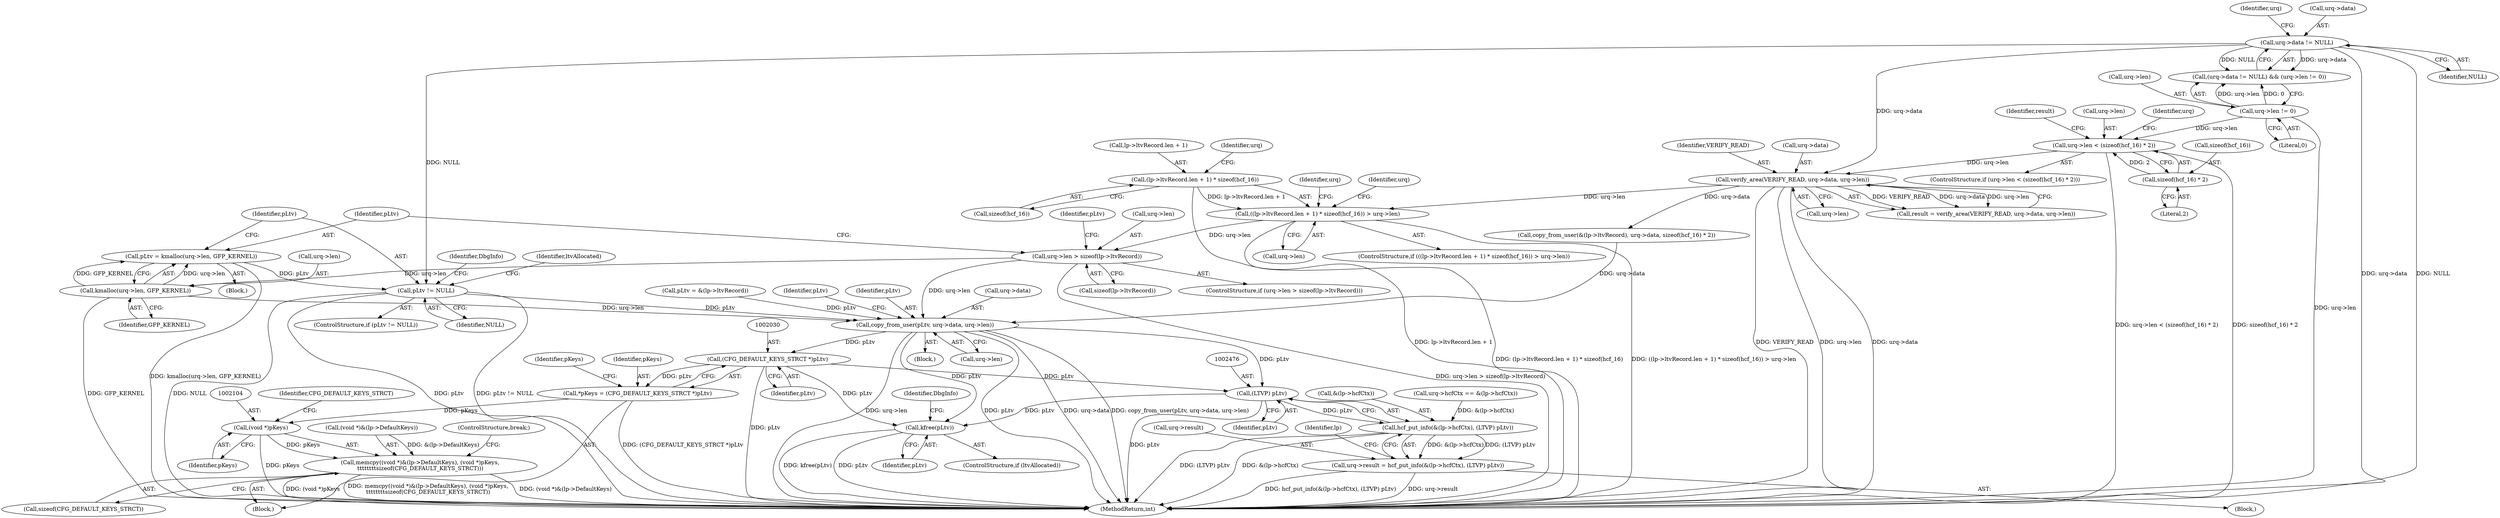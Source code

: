 digraph "0_linux_b5e2f339865fb443107e5b10603e53bbc92dc054_0@pointer" {
"1000359" [label="(Call,pLtv != NULL)"];
"1000351" [label="(Call,pLtv = kmalloc(urq->len, GFP_KERNEL))"];
"1000353" [label="(Call,kmalloc(urq->len, GFP_KERNEL))"];
"1000342" [label="(Call,urq->len > sizeof(lp->ltvRecord))"];
"1000306" [label="(Call,((lp->ltvRecord.len + 1) * sizeof(hcf_16)) > urq->len)"];
"1000307" [label="(Call,(lp->ltvRecord.len + 1) * sizeof(hcf_16))"];
"1000268" [label="(Call,verify_area(VERIFY_READ, urq->data, urq->len))"];
"1000222" [label="(Call,urq->data != NULL)"];
"1000234" [label="(Call,urq->len < (sizeof(hcf_16) * 2))"];
"1000227" [label="(Call,urq->len != 0)"];
"1000238" [label="(Call,sizeof(hcf_16) * 2)"];
"1000400" [label="(Call,copy_from_user(pLtv, urq->data, urq->len))"];
"1002029" [label="(Call,(CFG_DEFAULT_KEYS_STRCT *)pLtv)"];
"1002027" [label="(Call,*pKeys = (CFG_DEFAULT_KEYS_STRCT *)pLtv)"];
"1002103" [label="(Call,(void *)pKeys)"];
"1002096" [label="(Call,memcpy((void *)&(lp->DefaultKeys), (void *)pKeys,\n\t\t\t\t\t\t\t\tsizeof(CFG_DEFAULT_KEYS_STRCT)))"];
"1002475" [label="(Call,(LTVP) pLtv)"];
"1002470" [label="(Call,hcf_put_info(&(lp->hcfCtx), (LTVP) pLtv))"];
"1002466" [label="(Call,urq->result = hcf_put_info(&(lp->hcfCtx), (LTVP) pLtv))"];
"1002483" [label="(Call,kfree(pLtv))"];
"1000227" [label="(Call,urq->len != 0)"];
"1000315" [label="(Call,sizeof(hcf_16))"];
"1002466" [label="(Call,urq->result = hcf_put_info(&(lp->hcfCtx), (LTVP) pLtv))"];
"1000351" [label="(Call,pLtv = kmalloc(urq->len, GFP_KERNEL))"];
"1000369" [label="(Identifier,DbgInfo)"];
"1000293" [label="(Call,copy_from_user(&(lp->ltvRecord), urq->data, sizeof(hcf_16) * 2))"];
"1000395" [label="(Identifier,pLtv)"];
"1000346" [label="(Call,sizeof(lp->ltvRecord))"];
"1000307" [label="(Call,(lp->ltvRecord.len + 1) * sizeof(hcf_16))"];
"1000354" [label="(Call,urq->len)"];
"1000357" [label="(Identifier,GFP_KERNEL)"];
"1000317" [label="(Call,urq->len)"];
"1002484" [label="(Identifier,pLtv)"];
"1002481" [label="(ControlStructure,if (ltvAllocated))"];
"1000410" [label="(Identifier,pLtv)"];
"1000305" [label="(ControlStructure,if (((lp->ltvRecord.len + 1) * sizeof(hcf_16)) > urq->len))"];
"1000207" [label="(Call,urq->hcfCtx == &(lp->hcfCtx))"];
"1000273" [label="(Call,urq->len)"];
"1000350" [label="(Block,)"];
"1002517" [label="(Identifier,DbgInfo)"];
"1002387" [label="(Block,)"];
"1000401" [label="(Identifier,pLtv)"];
"1000361" [label="(Identifier,NULL)"];
"1000342" [label="(Call,urq->len > sizeof(lp->ltvRecord))"];
"1002479" [label="(Identifier,lp)"];
"1002105" [label="(Identifier,pKeys)"];
"1000323" [label="(Identifier,urq)"];
"1000353" [label="(Call,kmalloc(urq->len, GFP_KERNEL))"];
"1002470" [label="(Call,hcf_put_info(&(lp->hcfCtx), (LTVP) pLtv))"];
"1000267" [label="(Identifier,result)"];
"1000358" [label="(ControlStructure,if (pLtv != NULL))"];
"1002477" [label="(Identifier,pLtv)"];
"1000352" [label="(Identifier,pLtv)"];
"1000232" [label="(Block,)"];
"1000238" [label="(Call,sizeof(hcf_16) * 2)"];
"1000222" [label="(Call,urq->data != NULL)"];
"1000221" [label="(Call,(urq->data != NULL) && (urq->len != 0))"];
"1000341" [label="(ControlStructure,if (urq->len > sizeof(lp->ltvRecord)))"];
"1002107" [label="(Identifier,CFG_DEFAULT_KEYS_STRCT)"];
"1000359" [label="(Call,pLtv != NULL)"];
"1000400" [label="(Call,copy_from_user(pLtv, urq->data, urq->len))"];
"1002483" [label="(Call,kfree(pLtv))"];
"1002106" [label="(Call,sizeof(CFG_DEFAULT_KEYS_STRCT))"];
"1000344" [label="(Identifier,urq)"];
"1002027" [label="(Call,*pKeys = (CFG_DEFAULT_KEYS_STRCT *)pLtv)"];
"1002108" [label="(ControlStructure,break;)"];
"1000268" [label="(Call,verify_area(VERIFY_READ, urq->data, urq->len))"];
"1000306" [label="(Call,((lp->ltvRecord.len + 1) * sizeof(hcf_16)) > urq->len)"];
"1000234" [label="(Call,urq->len < (sizeof(hcf_16) * 2))"];
"1002103" [label="(Call,(void *)pKeys)"];
"1002029" [label="(Call,(CFG_DEFAULT_KEYS_STRCT *)pLtv)"];
"1000402" [label="(Call,urq->data)"];
"1002520" [label="(MethodReturn,int)"];
"1002036" [label="(Identifier,pKeys)"];
"1000226" [label="(Identifier,NULL)"];
"1002467" [label="(Call,urq->result)"];
"1000233" [label="(ControlStructure,if (urq->len < (sizeof(hcf_16) * 2)))"];
"1000241" [label="(Literal,2)"];
"1002471" [label="(Call,&(lp->hcfCtx))"];
"1000235" [label="(Call,urq->len)"];
"1002475" [label="(Call,(LTVP) pLtv)"];
"1000231" [label="(Literal,0)"];
"1000343" [label="(Call,urq->len)"];
"1000269" [label="(Identifier,VERIFY_READ)"];
"1000228" [label="(Call,urq->len)"];
"1002031" [label="(Identifier,pLtv)"];
"1002028" [label="(Identifier,pKeys)"];
"1000245" [label="(Identifier,urq)"];
"1000318" [label="(Identifier,urq)"];
"1000229" [label="(Identifier,urq)"];
"1000394" [label="(Call,pLtv = &(lp->ltvRecord))"];
"1000364" [label="(Identifier,ltvAllocated)"];
"1002097" [label="(Call,(void *)&(lp->DefaultKeys))"];
"1000360" [label="(Identifier,pLtv)"];
"1000270" [label="(Call,urq->data)"];
"1000239" [label="(Call,sizeof(hcf_16))"];
"1002096" [label="(Call,memcpy((void *)&(lp->DefaultKeys), (void *)pKeys,\n\t\t\t\t\t\t\t\tsizeof(CFG_DEFAULT_KEYS_STRCT)))"];
"1000405" [label="(Call,urq->len)"];
"1000308" [label="(Call,lp->ltvRecord.len + 1)"];
"1000266" [label="(Call,result = verify_area(VERIFY_READ, urq->data, urq->len))"];
"1000223" [label="(Call,urq->data)"];
"1002025" [label="(Block,)"];
"1000359" -> "1000358"  [label="AST: "];
"1000359" -> "1000361"  [label="CFG: "];
"1000360" -> "1000359"  [label="AST: "];
"1000361" -> "1000359"  [label="AST: "];
"1000364" -> "1000359"  [label="CFG: "];
"1000369" -> "1000359"  [label="CFG: "];
"1000359" -> "1002520"  [label="DDG: NULL"];
"1000359" -> "1002520"  [label="DDG: pLtv"];
"1000359" -> "1002520"  [label="DDG: pLtv != NULL"];
"1000351" -> "1000359"  [label="DDG: pLtv"];
"1000222" -> "1000359"  [label="DDG: NULL"];
"1000359" -> "1000400"  [label="DDG: pLtv"];
"1000351" -> "1000350"  [label="AST: "];
"1000351" -> "1000353"  [label="CFG: "];
"1000352" -> "1000351"  [label="AST: "];
"1000353" -> "1000351"  [label="AST: "];
"1000360" -> "1000351"  [label="CFG: "];
"1000351" -> "1002520"  [label="DDG: kmalloc(urq->len, GFP_KERNEL)"];
"1000353" -> "1000351"  [label="DDG: urq->len"];
"1000353" -> "1000351"  [label="DDG: GFP_KERNEL"];
"1000353" -> "1000357"  [label="CFG: "];
"1000354" -> "1000353"  [label="AST: "];
"1000357" -> "1000353"  [label="AST: "];
"1000353" -> "1002520"  [label="DDG: GFP_KERNEL"];
"1000342" -> "1000353"  [label="DDG: urq->len"];
"1000353" -> "1000400"  [label="DDG: urq->len"];
"1000342" -> "1000341"  [label="AST: "];
"1000342" -> "1000346"  [label="CFG: "];
"1000343" -> "1000342"  [label="AST: "];
"1000346" -> "1000342"  [label="AST: "];
"1000352" -> "1000342"  [label="CFG: "];
"1000395" -> "1000342"  [label="CFG: "];
"1000342" -> "1002520"  [label="DDG: urq->len > sizeof(lp->ltvRecord)"];
"1000306" -> "1000342"  [label="DDG: urq->len"];
"1000342" -> "1000400"  [label="DDG: urq->len"];
"1000306" -> "1000305"  [label="AST: "];
"1000306" -> "1000317"  [label="CFG: "];
"1000307" -> "1000306"  [label="AST: "];
"1000317" -> "1000306"  [label="AST: "];
"1000323" -> "1000306"  [label="CFG: "];
"1000344" -> "1000306"  [label="CFG: "];
"1000306" -> "1002520"  [label="DDG: (lp->ltvRecord.len + 1) * sizeof(hcf_16)"];
"1000306" -> "1002520"  [label="DDG: ((lp->ltvRecord.len + 1) * sizeof(hcf_16)) > urq->len"];
"1000307" -> "1000306"  [label="DDG: lp->ltvRecord.len + 1"];
"1000268" -> "1000306"  [label="DDG: urq->len"];
"1000307" -> "1000315"  [label="CFG: "];
"1000308" -> "1000307"  [label="AST: "];
"1000315" -> "1000307"  [label="AST: "];
"1000318" -> "1000307"  [label="CFG: "];
"1000307" -> "1002520"  [label="DDG: lp->ltvRecord.len + 1"];
"1000268" -> "1000266"  [label="AST: "];
"1000268" -> "1000273"  [label="CFG: "];
"1000269" -> "1000268"  [label="AST: "];
"1000270" -> "1000268"  [label="AST: "];
"1000273" -> "1000268"  [label="AST: "];
"1000266" -> "1000268"  [label="CFG: "];
"1000268" -> "1002520"  [label="DDG: VERIFY_READ"];
"1000268" -> "1002520"  [label="DDG: urq->len"];
"1000268" -> "1002520"  [label="DDG: urq->data"];
"1000268" -> "1000266"  [label="DDG: VERIFY_READ"];
"1000268" -> "1000266"  [label="DDG: urq->data"];
"1000268" -> "1000266"  [label="DDG: urq->len"];
"1000222" -> "1000268"  [label="DDG: urq->data"];
"1000234" -> "1000268"  [label="DDG: urq->len"];
"1000268" -> "1000293"  [label="DDG: urq->data"];
"1000222" -> "1000221"  [label="AST: "];
"1000222" -> "1000226"  [label="CFG: "];
"1000223" -> "1000222"  [label="AST: "];
"1000226" -> "1000222"  [label="AST: "];
"1000229" -> "1000222"  [label="CFG: "];
"1000221" -> "1000222"  [label="CFG: "];
"1000222" -> "1002520"  [label="DDG: urq->data"];
"1000222" -> "1002520"  [label="DDG: NULL"];
"1000222" -> "1000221"  [label="DDG: urq->data"];
"1000222" -> "1000221"  [label="DDG: NULL"];
"1000234" -> "1000233"  [label="AST: "];
"1000234" -> "1000238"  [label="CFG: "];
"1000235" -> "1000234"  [label="AST: "];
"1000238" -> "1000234"  [label="AST: "];
"1000245" -> "1000234"  [label="CFG: "];
"1000267" -> "1000234"  [label="CFG: "];
"1000234" -> "1002520"  [label="DDG: sizeof(hcf_16) * 2"];
"1000234" -> "1002520"  [label="DDG: urq->len < (sizeof(hcf_16) * 2)"];
"1000227" -> "1000234"  [label="DDG: urq->len"];
"1000238" -> "1000234"  [label="DDG: 2"];
"1000227" -> "1000221"  [label="AST: "];
"1000227" -> "1000231"  [label="CFG: "];
"1000228" -> "1000227"  [label="AST: "];
"1000231" -> "1000227"  [label="AST: "];
"1000221" -> "1000227"  [label="CFG: "];
"1000227" -> "1002520"  [label="DDG: urq->len"];
"1000227" -> "1000221"  [label="DDG: urq->len"];
"1000227" -> "1000221"  [label="DDG: 0"];
"1000238" -> "1000241"  [label="CFG: "];
"1000239" -> "1000238"  [label="AST: "];
"1000241" -> "1000238"  [label="AST: "];
"1000400" -> "1000232"  [label="AST: "];
"1000400" -> "1000405"  [label="CFG: "];
"1000401" -> "1000400"  [label="AST: "];
"1000402" -> "1000400"  [label="AST: "];
"1000405" -> "1000400"  [label="AST: "];
"1000410" -> "1000400"  [label="CFG: "];
"1000400" -> "1002520"  [label="DDG: urq->len"];
"1000400" -> "1002520"  [label="DDG: pLtv"];
"1000400" -> "1002520"  [label="DDG: urq->data"];
"1000400" -> "1002520"  [label="DDG: copy_from_user(pLtv, urq->data, urq->len)"];
"1000394" -> "1000400"  [label="DDG: pLtv"];
"1000293" -> "1000400"  [label="DDG: urq->data"];
"1000400" -> "1002029"  [label="DDG: pLtv"];
"1000400" -> "1002475"  [label="DDG: pLtv"];
"1000400" -> "1002483"  [label="DDG: pLtv"];
"1002029" -> "1002027"  [label="AST: "];
"1002029" -> "1002031"  [label="CFG: "];
"1002030" -> "1002029"  [label="AST: "];
"1002031" -> "1002029"  [label="AST: "];
"1002027" -> "1002029"  [label="CFG: "];
"1002029" -> "1002520"  [label="DDG: pLtv"];
"1002029" -> "1002027"  [label="DDG: pLtv"];
"1002029" -> "1002475"  [label="DDG: pLtv"];
"1002029" -> "1002483"  [label="DDG: pLtv"];
"1002027" -> "1002025"  [label="AST: "];
"1002028" -> "1002027"  [label="AST: "];
"1002036" -> "1002027"  [label="CFG: "];
"1002027" -> "1002520"  [label="DDG: (CFG_DEFAULT_KEYS_STRCT *)pLtv"];
"1002027" -> "1002103"  [label="DDG: pKeys"];
"1002103" -> "1002096"  [label="AST: "];
"1002103" -> "1002105"  [label="CFG: "];
"1002104" -> "1002103"  [label="AST: "];
"1002105" -> "1002103"  [label="AST: "];
"1002107" -> "1002103"  [label="CFG: "];
"1002103" -> "1002520"  [label="DDG: pKeys"];
"1002103" -> "1002096"  [label="DDG: pKeys"];
"1002096" -> "1002025"  [label="AST: "];
"1002096" -> "1002106"  [label="CFG: "];
"1002097" -> "1002096"  [label="AST: "];
"1002106" -> "1002096"  [label="AST: "];
"1002108" -> "1002096"  [label="CFG: "];
"1002096" -> "1002520"  [label="DDG: (void *)&(lp->DefaultKeys)"];
"1002096" -> "1002520"  [label="DDG: (void *)pKeys"];
"1002096" -> "1002520"  [label="DDG: memcpy((void *)&(lp->DefaultKeys), (void *)pKeys,\n\t\t\t\t\t\t\t\tsizeof(CFG_DEFAULT_KEYS_STRCT))"];
"1002097" -> "1002096"  [label="DDG: &(lp->DefaultKeys)"];
"1002475" -> "1002470"  [label="AST: "];
"1002475" -> "1002477"  [label="CFG: "];
"1002476" -> "1002475"  [label="AST: "];
"1002477" -> "1002475"  [label="AST: "];
"1002470" -> "1002475"  [label="CFG: "];
"1002475" -> "1002520"  [label="DDG: pLtv"];
"1002475" -> "1002470"  [label="DDG: pLtv"];
"1002475" -> "1002483"  [label="DDG: pLtv"];
"1002470" -> "1002466"  [label="AST: "];
"1002471" -> "1002470"  [label="AST: "];
"1002466" -> "1002470"  [label="CFG: "];
"1002470" -> "1002520"  [label="DDG: (LTVP) pLtv"];
"1002470" -> "1002520"  [label="DDG: &(lp->hcfCtx)"];
"1002470" -> "1002466"  [label="DDG: &(lp->hcfCtx)"];
"1002470" -> "1002466"  [label="DDG: (LTVP) pLtv"];
"1000207" -> "1002470"  [label="DDG: &(lp->hcfCtx)"];
"1002466" -> "1002387"  [label="AST: "];
"1002467" -> "1002466"  [label="AST: "];
"1002479" -> "1002466"  [label="CFG: "];
"1002466" -> "1002520"  [label="DDG: hcf_put_info(&(lp->hcfCtx), (LTVP) pLtv)"];
"1002466" -> "1002520"  [label="DDG: urq->result"];
"1002483" -> "1002481"  [label="AST: "];
"1002483" -> "1002484"  [label="CFG: "];
"1002484" -> "1002483"  [label="AST: "];
"1002517" -> "1002483"  [label="CFG: "];
"1002483" -> "1002520"  [label="DDG: pLtv"];
"1002483" -> "1002520"  [label="DDG: kfree(pLtv)"];
}
